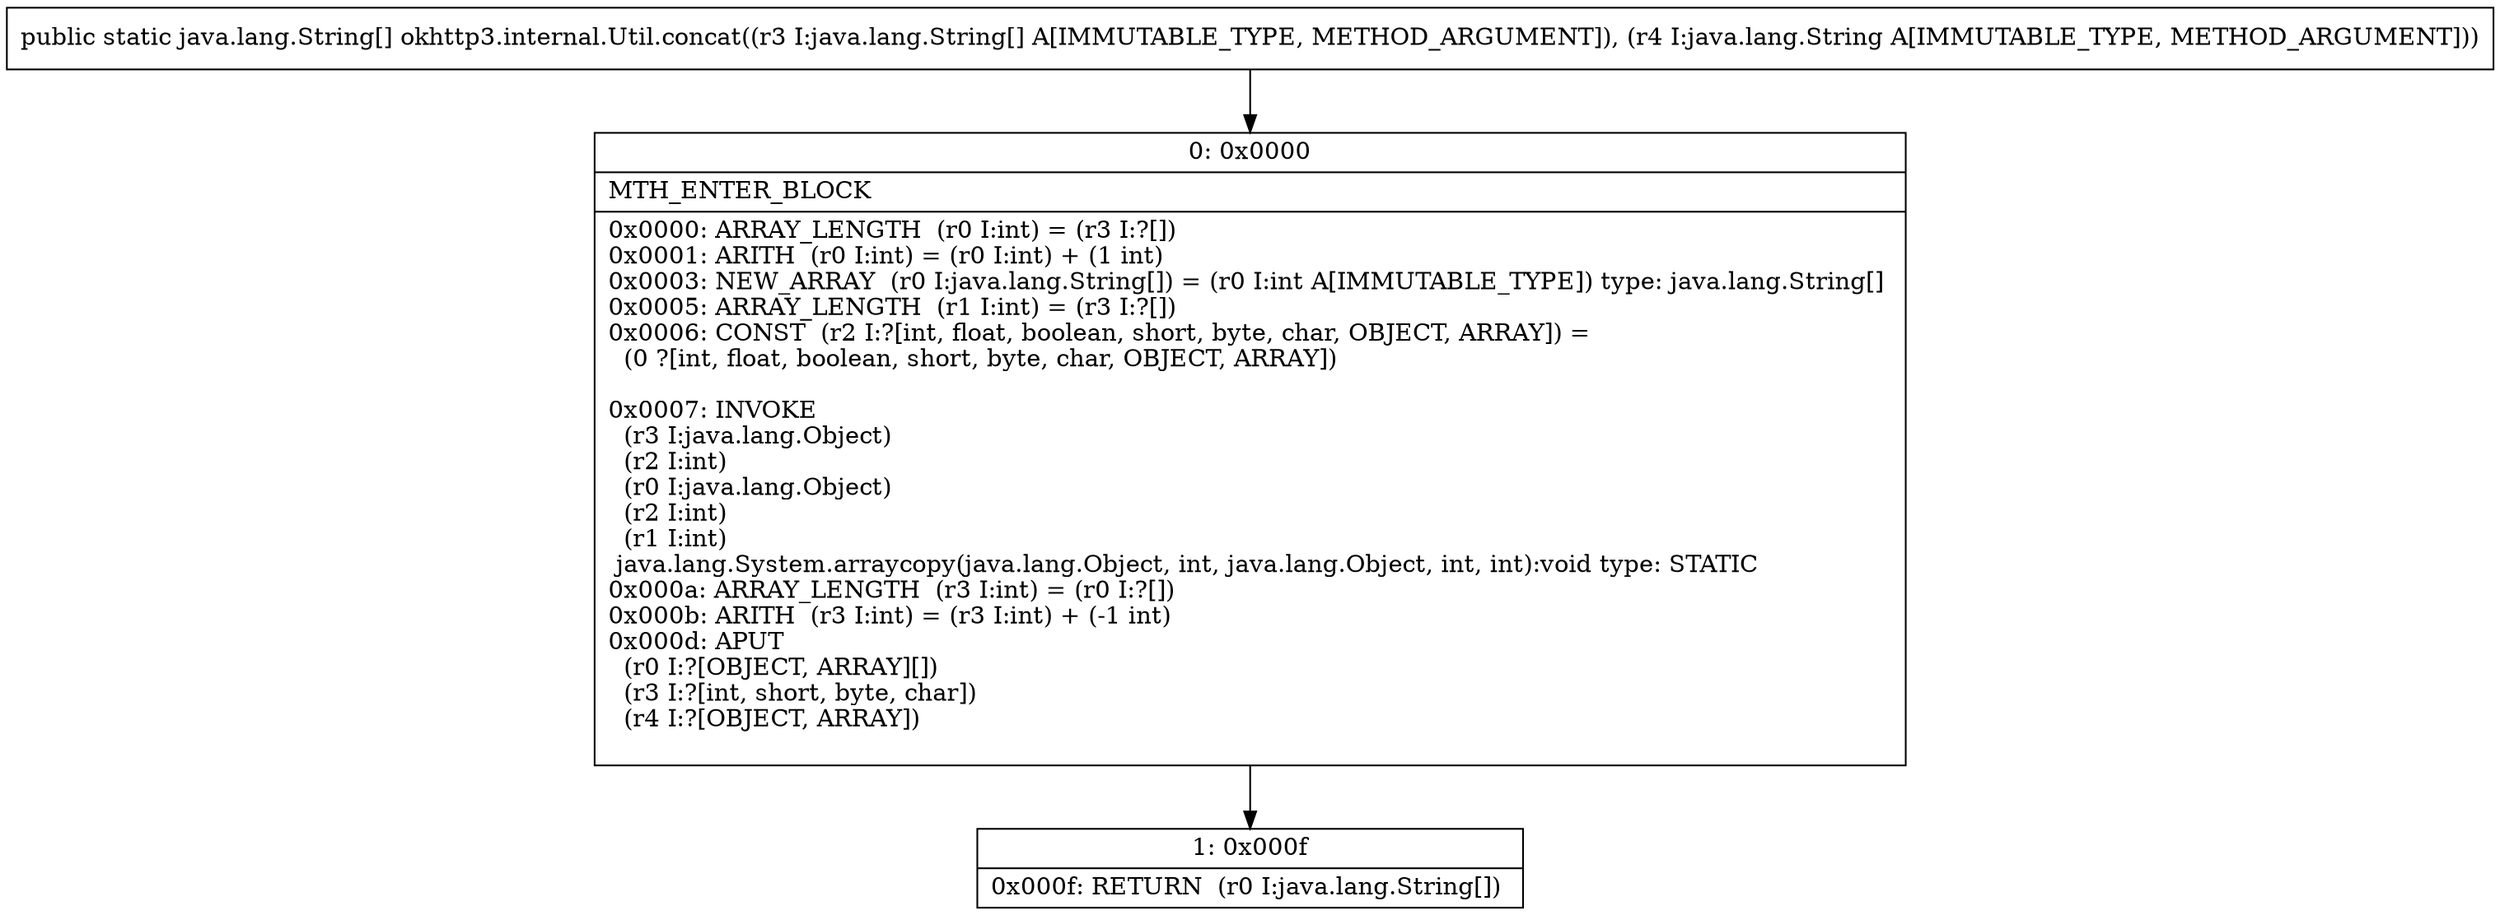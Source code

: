 digraph "CFG forokhttp3.internal.Util.concat([Ljava\/lang\/String;Ljava\/lang\/String;)[Ljava\/lang\/String;" {
Node_0 [shape=record,label="{0\:\ 0x0000|MTH_ENTER_BLOCK\l|0x0000: ARRAY_LENGTH  (r0 I:int) = (r3 I:?[]) \l0x0001: ARITH  (r0 I:int) = (r0 I:int) + (1 int) \l0x0003: NEW_ARRAY  (r0 I:java.lang.String[]) = (r0 I:int A[IMMUTABLE_TYPE]) type: java.lang.String[] \l0x0005: ARRAY_LENGTH  (r1 I:int) = (r3 I:?[]) \l0x0006: CONST  (r2 I:?[int, float, boolean, short, byte, char, OBJECT, ARRAY]) = \l  (0 ?[int, float, boolean, short, byte, char, OBJECT, ARRAY])\l \l0x0007: INVOKE  \l  (r3 I:java.lang.Object)\l  (r2 I:int)\l  (r0 I:java.lang.Object)\l  (r2 I:int)\l  (r1 I:int)\l java.lang.System.arraycopy(java.lang.Object, int, java.lang.Object, int, int):void type: STATIC \l0x000a: ARRAY_LENGTH  (r3 I:int) = (r0 I:?[]) \l0x000b: ARITH  (r3 I:int) = (r3 I:int) + (\-1 int) \l0x000d: APUT  \l  (r0 I:?[OBJECT, ARRAY][])\l  (r3 I:?[int, short, byte, char])\l  (r4 I:?[OBJECT, ARRAY])\l \l}"];
Node_1 [shape=record,label="{1\:\ 0x000f|0x000f: RETURN  (r0 I:java.lang.String[]) \l}"];
MethodNode[shape=record,label="{public static java.lang.String[] okhttp3.internal.Util.concat((r3 I:java.lang.String[] A[IMMUTABLE_TYPE, METHOD_ARGUMENT]), (r4 I:java.lang.String A[IMMUTABLE_TYPE, METHOD_ARGUMENT])) }"];
MethodNode -> Node_0;
Node_0 -> Node_1;
}

